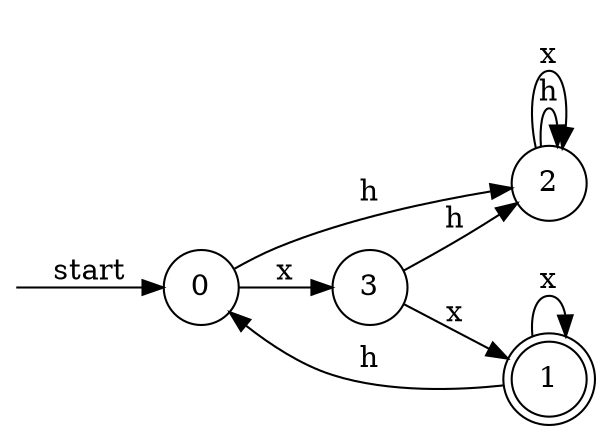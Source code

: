 digraph dfa {
    rankdir = LR;
    node [shape = circle];
    __start [style = invis, shape = point];
    __start -> "0" [ label = "start" ];
    node [shape = doublecircle]; "1"
    node [shape = circle];
    "0" -> "2" [ label = "h" ];
    "0" -> "3" [ label = "x" ];
    "2" -> "2" [ label = "h" ];
    "2" -> "2" [ label = "x" ];
    "3" -> "2" [ label = "h" ];
    "3" -> "1" [ label = "x" ];
    "1" -> "0" [ label = "h" ];
    "1" -> "1" [ label = "x" ];
}
